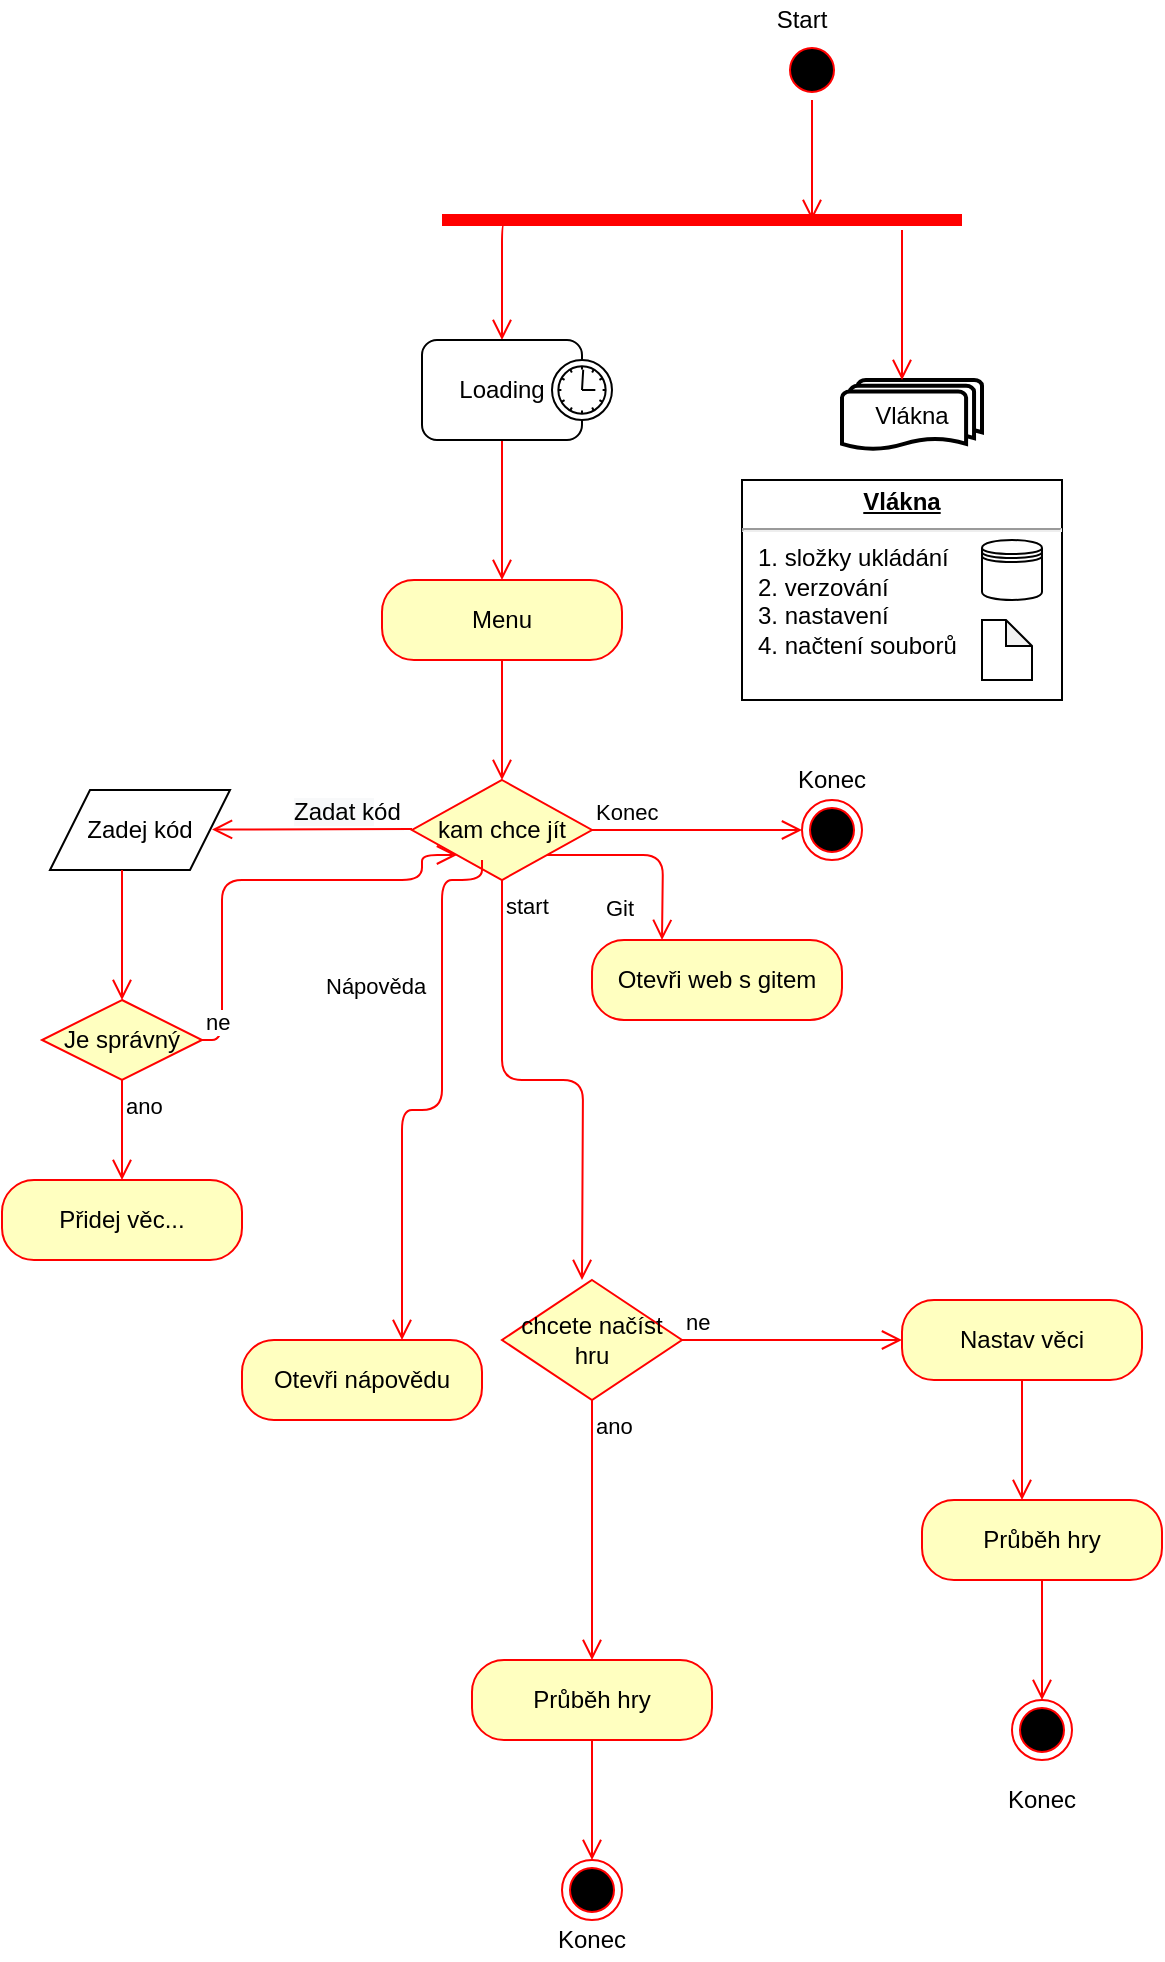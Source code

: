 <mxfile version="14.1.9" type="device"><diagram id="1i3LilqOaf6sumy2tAeH" name="Page-1"><mxGraphModel dx="804" dy="567" grid="1" gridSize="10" guides="1" tooltips="1" connect="1" arrows="1" fold="1" page="1" pageScale="1" pageWidth="827" pageHeight="1169" math="0" shadow="0"><root><mxCell id="0"/><mxCell id="1" parent="0"/><mxCell id="cEA6no52ChYYc6ooX5Sk-83" value="Zadej k&lt;span style=&quot;background-color: rgb(255 , 255 , 255)&quot;&gt;ód&lt;/span&gt;" style="shape=parallelogram;perimeter=parallelogramPerimeter;whiteSpace=wrap;html=1;fixedSize=1;" vertex="1" parent="1"><mxGeometry x="74" y="435" width="90" height="40" as="geometry"/></mxCell><mxCell id="cEA6no52ChYYc6ooX5Sk-84" value="Vlákna" style="strokeWidth=2;html=1;shape=mxgraph.flowchart.multi-document;whiteSpace=wrap;" vertex="1" parent="1"><mxGeometry x="470" y="230" width="70" height="35" as="geometry"/></mxCell><mxCell id="cEA6no52ChYYc6ooX5Sk-85" value="" style="ellipse;html=1;shape=startState;fillColor=#000000;strokeColor=#ff0000;" vertex="1" parent="1"><mxGeometry x="440" y="60" width="30" height="30" as="geometry"/></mxCell><mxCell id="cEA6no52ChYYc6ooX5Sk-86" value="" style="edgeStyle=orthogonalEdgeStyle;html=1;verticalAlign=bottom;endArrow=open;endSize=8;strokeColor=#ff0000;" edge="1" parent="1" source="cEA6no52ChYYc6ooX5Sk-85"><mxGeometry relative="1" as="geometry"><mxPoint x="455" y="150" as="targetPoint"/></mxGeometry></mxCell><mxCell id="cEA6no52ChYYc6ooX5Sk-87" value="" style="shape=line;html=1;strokeWidth=6;strokeColor=#ff0000;" vertex="1" parent="1"><mxGeometry x="270" y="145" width="260" height="10" as="geometry"/></mxCell><mxCell id="cEA6no52ChYYc6ooX5Sk-88" value="" style="edgeStyle=orthogonalEdgeStyle;html=1;verticalAlign=bottom;endArrow=open;endSize=8;strokeColor=#ff0000;exitX=0.123;exitY=0.7;exitDx=0;exitDy=0;exitPerimeter=0;" edge="1" parent="1" source="cEA6no52ChYYc6ooX5Sk-87" target="cEA6no52ChYYc6ooX5Sk-101"><mxGeometry relative="1" as="geometry"><mxPoint x="302" y="200" as="targetPoint"/><mxPoint x="360" y="180" as="sourcePoint"/><Array as="points"><mxPoint x="300" y="152"/></Array></mxGeometry></mxCell><mxCell id="cEA6no52ChYYc6ooX5Sk-89" value="" style="edgeStyle=orthogonalEdgeStyle;html=1;verticalAlign=bottom;endArrow=open;endSize=8;strokeColor=#ff0000;" edge="1" parent="1"><mxGeometry relative="1" as="geometry"><mxPoint x="500" y="230" as="targetPoint"/><mxPoint x="500" y="155" as="sourcePoint"/><Array as="points"><mxPoint x="500" y="230"/><mxPoint x="500" y="230"/></Array></mxGeometry></mxCell><mxCell id="cEA6no52ChYYc6ooX5Sk-90" value="Start" style="text;html=1;strokeColor=none;fillColor=none;align=center;verticalAlign=middle;whiteSpace=wrap;rounded=0;" vertex="1" parent="1"><mxGeometry x="430" y="40" width="40" height="20" as="geometry"/></mxCell><mxCell id="cEA6no52ChYYc6ooX5Sk-91" value="&lt;p style=&quot;margin: 0px ; margin-top: 4px ; text-align: center ; text-decoration: underline&quot;&gt;&lt;b&gt;Vlákna&lt;/b&gt;&lt;/p&gt;&lt;hr&gt;&lt;p style=&quot;margin: 0px ; margin-left: 8px&quot;&gt;1. složky ukládání&lt;br&gt;2. verzování&lt;br&gt;3. nastavení&lt;/p&gt;&lt;p style=&quot;margin: 0px ; margin-left: 8px&quot;&gt;4. načtení souborů&lt;/p&gt;" style="verticalAlign=top;align=left;overflow=fill;fontSize=12;fontFamily=Helvetica;html=1;" vertex="1" parent="1"><mxGeometry x="420" y="280" width="160" height="110" as="geometry"/></mxCell><mxCell id="cEA6no52ChYYc6ooX5Sk-92" value="" style="edgeStyle=orthogonalEdgeStyle;html=1;verticalAlign=bottom;endArrow=open;endSize=8;strokeColor=#ff0000;exitX=0.5;exitY=1;exitDx=0;exitDy=0;" edge="1" parent="1" source="cEA6no52ChYYc6ooX5Sk-101"><mxGeometry relative="1" as="geometry"><mxPoint x="300" y="330" as="targetPoint"/><mxPoint x="300" y="270" as="sourcePoint"/></mxGeometry></mxCell><mxCell id="cEA6no52ChYYc6ooX5Sk-93" value="Menu" style="rounded=1;whiteSpace=wrap;html=1;arcSize=40;fontColor=#000000;fillColor=#ffffc0;strokeColor=#ff0000;" vertex="1" parent="1"><mxGeometry x="240" y="330" width="120" height="40" as="geometry"/></mxCell><mxCell id="cEA6no52ChYYc6ooX5Sk-94" value="" style="edgeStyle=orthogonalEdgeStyle;html=1;verticalAlign=bottom;endArrow=open;endSize=8;strokeColor=#ff0000;" edge="1" parent="1" source="cEA6no52ChYYc6ooX5Sk-93"><mxGeometry relative="1" as="geometry"><mxPoint x="300" y="430" as="targetPoint"/></mxGeometry></mxCell><mxCell id="cEA6no52ChYYc6ooX5Sk-95" value="kam chce jít" style="rhombus;whiteSpace=wrap;html=1;fillColor=#ffffc0;strokeColor=#ff0000;" vertex="1" parent="1"><mxGeometry x="255" y="430" width="90" height="50" as="geometry"/></mxCell><mxCell id="cEA6no52ChYYc6ooX5Sk-96" value="Konec" style="edgeStyle=orthogonalEdgeStyle;html=1;align=left;verticalAlign=bottom;endArrow=open;endSize=8;strokeColor=#ff0000;" edge="1" parent="1" source="cEA6no52ChYYc6ooX5Sk-95"><mxGeometry x="-1" relative="1" as="geometry"><mxPoint x="450" y="455" as="targetPoint"/><Array as="points"><mxPoint x="440" y="455"/></Array></mxGeometry></mxCell><mxCell id="cEA6no52ChYYc6ooX5Sk-97" value="start" style="edgeStyle=orthogonalEdgeStyle;html=1;align=left;verticalAlign=top;endArrow=open;endSize=8;strokeColor=#ff0000;" edge="1" parent="1" source="cEA6no52ChYYc6ooX5Sk-95"><mxGeometry x="-1" relative="1" as="geometry"><mxPoint x="340" y="680" as="targetPoint"/></mxGeometry></mxCell><mxCell id="cEA6no52ChYYc6ooX5Sk-98" value="&lt;span style=&quot;font-size: 12px ; text-align: center ; background-color: rgb(248 , 249 , 250)&quot;&gt;Zadat k&lt;/span&gt;&lt;span style=&quot;font-size: 12px ; text-align: center&quot;&gt;ód&lt;/span&gt;" style="edgeStyle=orthogonalEdgeStyle;html=1;align=left;verticalAlign=bottom;endArrow=open;endSize=8;strokeColor=#ff0000;" edge="1" parent="1"><mxGeometry x="0.234" relative="1" as="geometry"><mxPoint x="155" y="454.75" as="targetPoint"/><mxPoint x="255" y="454.5" as="sourcePoint"/><Array as="points"><mxPoint x="255" y="454.75"/></Array><mxPoint as="offset"/></mxGeometry></mxCell><mxCell id="cEA6no52ChYYc6ooX5Sk-99" value="" style="ellipse;html=1;shape=endState;fillColor=#000000;strokeColor=#ff0000;" vertex="1" parent="1"><mxGeometry x="450" y="440" width="30" height="30" as="geometry"/></mxCell><mxCell id="cEA6no52ChYYc6ooX5Sk-100" value="" style="shape=datastore;whiteSpace=wrap;html=1;" vertex="1" parent="1"><mxGeometry x="540" y="310" width="30" height="30" as="geometry"/></mxCell><mxCell id="cEA6no52ChYYc6ooX5Sk-101" value="Loading" style="html=1;whiteSpace=wrap;rounded=1;dropTarget=0;" vertex="1" parent="1"><mxGeometry x="260" y="210" width="80" height="50" as="geometry"/></mxCell><mxCell id="cEA6no52ChYYc6ooX5Sk-102" value="" style="shape=mxgraph.bpmn.timer_start;perimeter=ellipsePerimeter;html=1;labelPosition=right;align=left;outlineConnect=0;" vertex="1" parent="cEA6no52ChYYc6ooX5Sk-101"><mxGeometry x="1" width="30" height="30" relative="1" as="geometry"><mxPoint x="-15" y="10" as="offset"/></mxGeometry></mxCell><mxCell id="cEA6no52ChYYc6ooX5Sk-103" value="Konec" style="text;html=1;strokeColor=none;fillColor=none;align=center;verticalAlign=middle;whiteSpace=wrap;rounded=0;" vertex="1" parent="1"><mxGeometry x="445" y="420" width="40" height="20" as="geometry"/></mxCell><mxCell id="cEA6no52ChYYc6ooX5Sk-104" value="" style="shape=note;whiteSpace=wrap;html=1;backgroundOutline=1;darkOpacity=0.05;size=13;" vertex="1" parent="1"><mxGeometry x="540" y="350" width="25" height="30" as="geometry"/></mxCell><mxCell id="cEA6no52ChYYc6ooX5Sk-105" value="Je správný" style="rhombus;whiteSpace=wrap;html=1;fillColor=#ffffc0;strokeColor=#ff0000;" vertex="1" parent="1"><mxGeometry x="70" y="540" width="80" height="40" as="geometry"/></mxCell><mxCell id="cEA6no52ChYYc6ooX5Sk-106" value="ne" style="edgeStyle=orthogonalEdgeStyle;html=1;align=left;verticalAlign=bottom;endArrow=open;endSize=8;strokeColor=#ff0000;entryX=0;entryY=1;entryDx=0;entryDy=0;" edge="1" parent="1" source="cEA6no52ChYYc6ooX5Sk-105" target="cEA6no52ChYYc6ooX5Sk-95"><mxGeometry x="-1" relative="1" as="geometry"><mxPoint x="270" y="490" as="targetPoint"/><Array as="points"><mxPoint x="160" y="560"/><mxPoint x="160" y="480"/><mxPoint x="260" y="480"/><mxPoint x="260" y="468"/></Array></mxGeometry></mxCell><mxCell id="cEA6no52ChYYc6ooX5Sk-107" value="ano" style="edgeStyle=orthogonalEdgeStyle;html=1;align=left;verticalAlign=top;endArrow=open;endSize=8;strokeColor=#ff0000;" edge="1" parent="1" source="cEA6no52ChYYc6ooX5Sk-105"><mxGeometry x="-1" relative="1" as="geometry"><mxPoint x="110" y="630" as="targetPoint"/></mxGeometry></mxCell><mxCell id="cEA6no52ChYYc6ooX5Sk-108" value="" style="edgeStyle=orthogonalEdgeStyle;html=1;verticalAlign=bottom;endArrow=open;endSize=8;strokeColor=#ff0000;" edge="1" parent="1"><mxGeometry relative="1" as="geometry"><mxPoint x="110" y="540" as="targetPoint"/><mxPoint x="110" y="475" as="sourcePoint"/><Array as="points"><mxPoint x="110" y="490"/><mxPoint x="110" y="490"/></Array></mxGeometry></mxCell><mxCell id="cEA6no52ChYYc6ooX5Sk-109" value="Git" style="edgeStyle=orthogonalEdgeStyle;html=1;align=left;verticalAlign=top;endArrow=open;endSize=8;strokeColor=#ff0000;exitX=1;exitY=1;exitDx=0;exitDy=0;" edge="1" parent="1" source="cEA6no52ChYYc6ooX5Sk-95"><mxGeometry x="-0.45" y="-12" relative="1" as="geometry"><mxPoint x="380" y="510" as="targetPoint"/><mxPoint x="310" y="490" as="sourcePoint"/><mxPoint y="1" as="offset"/></mxGeometry></mxCell><mxCell id="cEA6no52ChYYc6ooX5Sk-110" value="Přidej věc..." style="rounded=1;whiteSpace=wrap;html=1;arcSize=40;fontColor=#000000;fillColor=#ffffc0;strokeColor=#ff0000;" vertex="1" parent="1"><mxGeometry x="50" y="630" width="120" height="40" as="geometry"/></mxCell><mxCell id="cEA6no52ChYYc6ooX5Sk-111" value="Otevři web s gitem" style="rounded=1;whiteSpace=wrap;html=1;arcSize=40;fontColor=#000000;fillColor=#ffffc0;strokeColor=#ff0000;" vertex="1" parent="1"><mxGeometry x="345" y="510" width="125" height="40" as="geometry"/></mxCell><mxCell id="cEA6no52ChYYc6ooX5Sk-112" value="Nápověda" style="edgeStyle=orthogonalEdgeStyle;html=1;align=left;verticalAlign=top;endArrow=open;endSize=8;strokeColor=#ff0000;exitX=0.389;exitY=0.8;exitDx=0;exitDy=0;exitPerimeter=0;" edge="1" parent="1" source="cEA6no52ChYYc6ooX5Sk-95"><mxGeometry x="-0.5" y="-60" relative="1" as="geometry"><mxPoint x="250" y="710" as="targetPoint"/><mxPoint x="310" y="490" as="sourcePoint"/><Array as="points"><mxPoint x="290" y="480"/><mxPoint x="270" y="480"/><mxPoint x="270" y="595"/><mxPoint x="250" y="595"/></Array><mxPoint as="offset"/></mxGeometry></mxCell><mxCell id="cEA6no52ChYYc6ooX5Sk-113" value="Otevři nápovědu" style="rounded=1;whiteSpace=wrap;html=1;arcSize=40;fontColor=#000000;fillColor=#ffffc0;strokeColor=#ff0000;" vertex="1" parent="1"><mxGeometry x="170" y="710" width="120" height="40" as="geometry"/></mxCell><mxCell id="cEA6no52ChYYc6ooX5Sk-114" value="chcete načíst hru" style="rhombus;whiteSpace=wrap;html=1;fillColor=#ffffc0;strokeColor=#ff0000;" vertex="1" parent="1"><mxGeometry x="300" y="680" width="90" height="60" as="geometry"/></mxCell><mxCell id="cEA6no52ChYYc6ooX5Sk-115" value="ne" style="edgeStyle=orthogonalEdgeStyle;html=1;align=left;verticalAlign=bottom;endArrow=open;endSize=8;strokeColor=#ff0000;" edge="1" parent="1" source="cEA6no52ChYYc6ooX5Sk-114"><mxGeometry x="-1" relative="1" as="geometry"><mxPoint x="500" y="710" as="targetPoint"/><Array as="points"><mxPoint x="480" y="710"/></Array></mxGeometry></mxCell><mxCell id="cEA6no52ChYYc6ooX5Sk-116" value="ano" style="edgeStyle=orthogonalEdgeStyle;html=1;align=left;verticalAlign=top;endArrow=open;endSize=8;strokeColor=#ff0000;" edge="1" parent="1" source="cEA6no52ChYYc6ooX5Sk-114"><mxGeometry x="-1" relative="1" as="geometry"><mxPoint x="345" y="870" as="targetPoint"/></mxGeometry></mxCell><mxCell id="cEA6no52ChYYc6ooX5Sk-117" value="Nastav věci" style="rounded=1;whiteSpace=wrap;html=1;arcSize=40;fontColor=#000000;fillColor=#ffffc0;strokeColor=#ff0000;" vertex="1" parent="1"><mxGeometry x="500" y="690" width="120" height="40" as="geometry"/></mxCell><mxCell id="cEA6no52ChYYc6ooX5Sk-118" value="" style="edgeStyle=orthogonalEdgeStyle;html=1;verticalAlign=bottom;endArrow=open;endSize=8;strokeColor=#ff0000;" edge="1" parent="1" source="cEA6no52ChYYc6ooX5Sk-117"><mxGeometry relative="1" as="geometry"><mxPoint x="560" y="790" as="targetPoint"/></mxGeometry></mxCell><mxCell id="cEA6no52ChYYc6ooX5Sk-119" value="Průběh hry" style="rounded=1;whiteSpace=wrap;html=1;arcSize=40;fontColor=#000000;fillColor=#ffffc0;strokeColor=#ff0000;" vertex="1" parent="1"><mxGeometry x="510" y="790" width="120" height="40" as="geometry"/></mxCell><mxCell id="cEA6no52ChYYc6ooX5Sk-120" value="" style="edgeStyle=orthogonalEdgeStyle;html=1;verticalAlign=bottom;endArrow=open;endSize=8;strokeColor=#ff0000;" edge="1" source="cEA6no52ChYYc6ooX5Sk-119" parent="1"><mxGeometry relative="1" as="geometry"><mxPoint x="570" y="890" as="targetPoint"/></mxGeometry></mxCell><mxCell id="cEA6no52ChYYc6ooX5Sk-121" value="Průběh hry" style="rounded=1;whiteSpace=wrap;html=1;arcSize=40;fontColor=#000000;fillColor=#ffffc0;strokeColor=#ff0000;" vertex="1" parent="1"><mxGeometry x="285" y="870" width="120" height="40" as="geometry"/></mxCell><mxCell id="cEA6no52ChYYc6ooX5Sk-122" value="" style="edgeStyle=orthogonalEdgeStyle;html=1;verticalAlign=bottom;endArrow=open;endSize=8;strokeColor=#ff0000;" edge="1" source="cEA6no52ChYYc6ooX5Sk-121" parent="1"><mxGeometry relative="1" as="geometry"><mxPoint x="345" y="970" as="targetPoint"/></mxGeometry></mxCell><mxCell id="cEA6no52ChYYc6ooX5Sk-123" value="" style="ellipse;html=1;shape=endState;fillColor=#000000;strokeColor=#ff0000;" vertex="1" parent="1"><mxGeometry x="330" y="970" width="30" height="30" as="geometry"/></mxCell><mxCell id="cEA6no52ChYYc6ooX5Sk-124" value="" style="ellipse;html=1;shape=endState;fillColor=#000000;strokeColor=#ff0000;" vertex="1" parent="1"><mxGeometry x="555" y="890" width="30" height="30" as="geometry"/></mxCell><mxCell id="cEA6no52ChYYc6ooX5Sk-125" value="Konec" style="text;html=1;strokeColor=none;fillColor=none;align=center;verticalAlign=middle;whiteSpace=wrap;rounded=0;" vertex="1" parent="1"><mxGeometry x="325" y="1000" width="40" height="20" as="geometry"/></mxCell><mxCell id="cEA6no52ChYYc6ooX5Sk-126" value="Konec" style="text;html=1;strokeColor=none;fillColor=none;align=center;verticalAlign=middle;whiteSpace=wrap;rounded=0;" vertex="1" parent="1"><mxGeometry x="550" y="930" width="40" height="20" as="geometry"/></mxCell></root></mxGraphModel></diagram></mxfile>